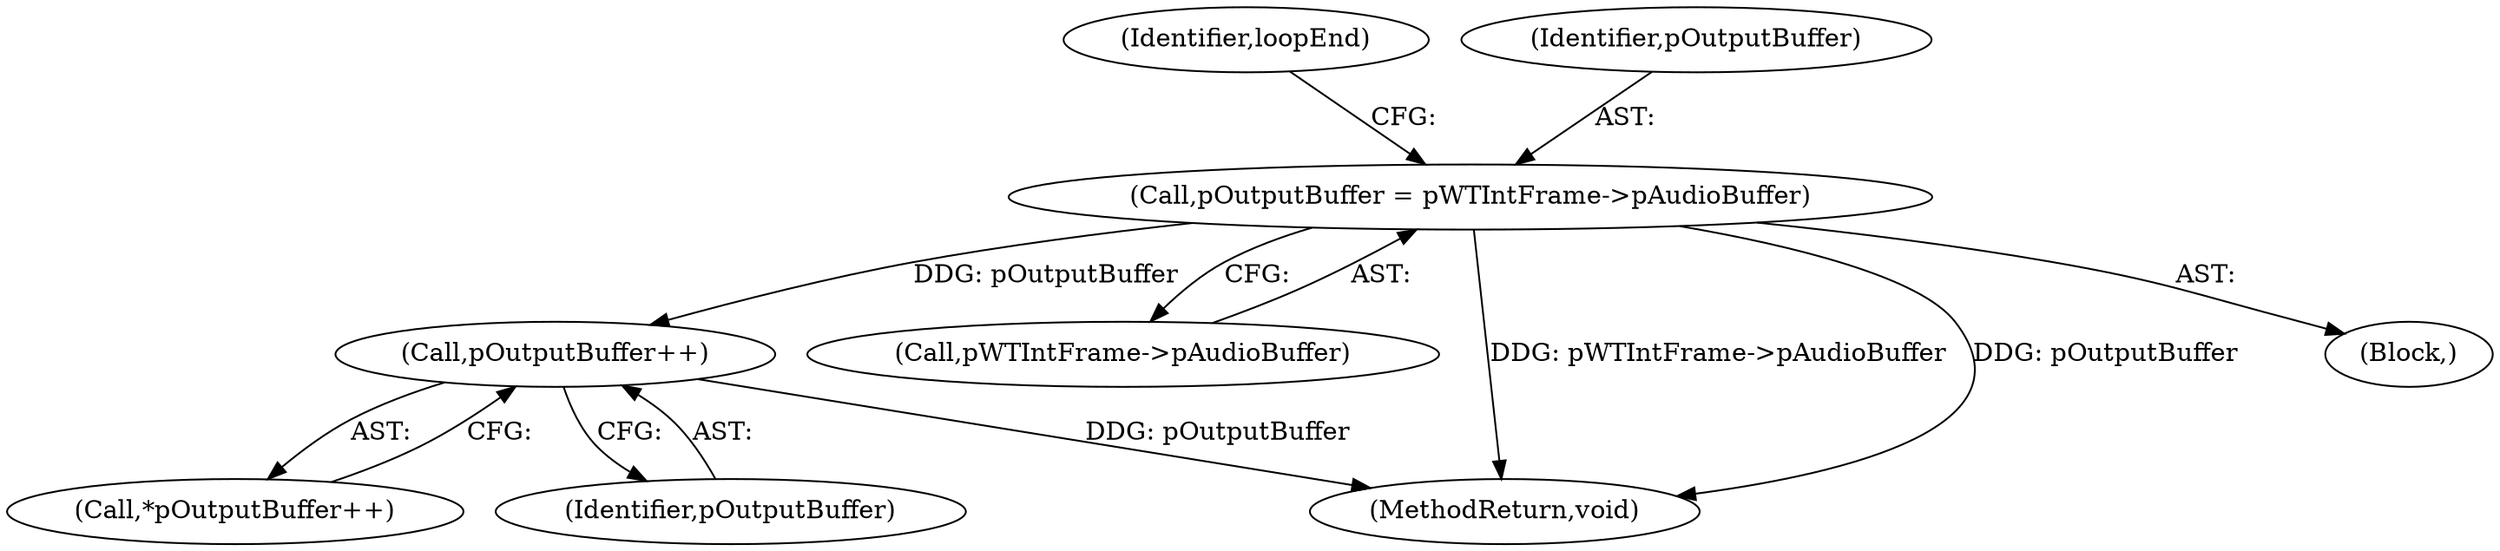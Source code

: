 digraph "0_Android_24d7c408c52143bce7b49de82f3913fd8d1219cf@pointer" {
"1000217" [label="(Call,pOutputBuffer++)"];
"1000147" [label="(Call,pOutputBuffer = pWTIntFrame->pAudioBuffer)"];
"1000149" [label="(Call,pWTIntFrame->pAudioBuffer)"];
"1000297" [label="(MethodReturn,void)"];
"1000153" [label="(Identifier,loopEnd)"];
"1000216" [label="(Call,*pOutputBuffer++)"];
"1000147" [label="(Call,pOutputBuffer = pWTIntFrame->pAudioBuffer)"];
"1000121" [label="(Block,)"];
"1000217" [label="(Call,pOutputBuffer++)"];
"1000218" [label="(Identifier,pOutputBuffer)"];
"1000148" [label="(Identifier,pOutputBuffer)"];
"1000217" -> "1000216"  [label="AST: "];
"1000217" -> "1000218"  [label="CFG: "];
"1000218" -> "1000217"  [label="AST: "];
"1000216" -> "1000217"  [label="CFG: "];
"1000217" -> "1000297"  [label="DDG: pOutputBuffer"];
"1000147" -> "1000217"  [label="DDG: pOutputBuffer"];
"1000147" -> "1000121"  [label="AST: "];
"1000147" -> "1000149"  [label="CFG: "];
"1000148" -> "1000147"  [label="AST: "];
"1000149" -> "1000147"  [label="AST: "];
"1000153" -> "1000147"  [label="CFG: "];
"1000147" -> "1000297"  [label="DDG: pWTIntFrame->pAudioBuffer"];
"1000147" -> "1000297"  [label="DDG: pOutputBuffer"];
}
